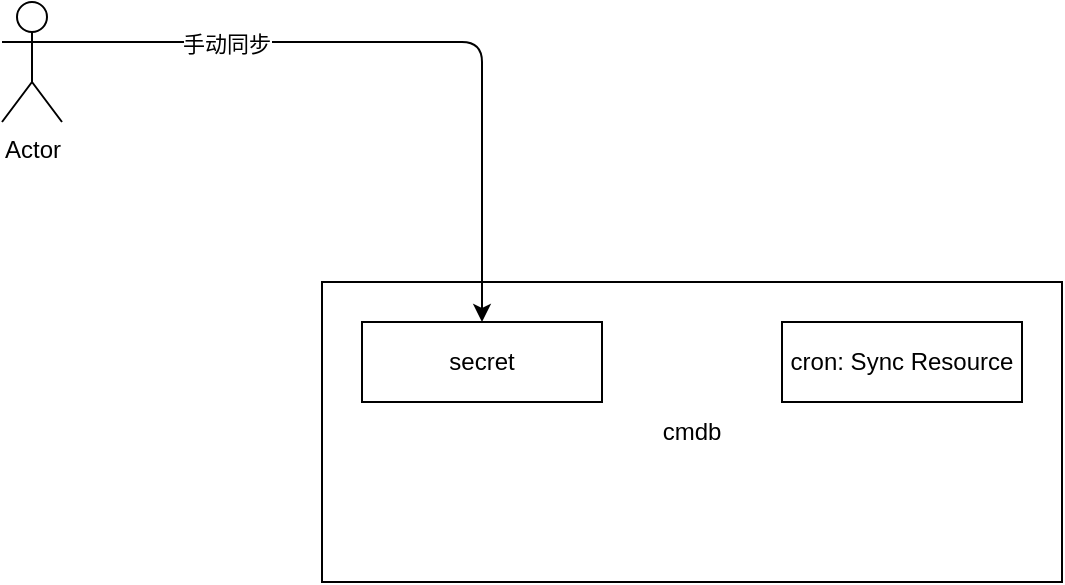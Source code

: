 <mxfile>
    <diagram id="jZ4EyrlW-sw_76Z-JisA" name="第 1 页">
        <mxGraphModel dx="1103" dy="539" grid="1" gridSize="10" guides="1" tooltips="1" connect="1" arrows="1" fold="1" page="1" pageScale="1" pageWidth="827" pageHeight="1169" math="0" shadow="0">
            <root>
                <mxCell id="0"/>
                <mxCell id="1" parent="0"/>
                <mxCell id="2" value="cmdb" style="rounded=0;whiteSpace=wrap;html=1;" vertex="1" parent="1">
                    <mxGeometry x="240" y="250" width="370" height="150" as="geometry"/>
                </mxCell>
                <mxCell id="3" value="secret" style="rounded=0;whiteSpace=wrap;html=1;" vertex="1" parent="1">
                    <mxGeometry x="260" y="270" width="120" height="40" as="geometry"/>
                </mxCell>
                <mxCell id="5" style="edgeStyle=orthogonalEdgeStyle;html=1;exitX=1;exitY=0.333;exitDx=0;exitDy=0;exitPerimeter=0;entryX=0.5;entryY=0;entryDx=0;entryDy=0;" edge="1" parent="1" source="4" target="3">
                    <mxGeometry relative="1" as="geometry"/>
                </mxCell>
                <mxCell id="6" value="手动同步" style="edgeLabel;html=1;align=center;verticalAlign=middle;resizable=0;points=[];" vertex="1" connectable="0" parent="5">
                    <mxGeometry x="-0.531" y="-1" relative="1" as="geometry">
                        <mxPoint as="offset"/>
                    </mxGeometry>
                </mxCell>
                <mxCell id="4" value="Actor" style="shape=umlActor;verticalLabelPosition=bottom;verticalAlign=top;html=1;outlineConnect=0;" vertex="1" parent="1">
                    <mxGeometry x="80" y="110" width="30" height="60" as="geometry"/>
                </mxCell>
                <mxCell id="7" value="cron: Sync Resource" style="rounded=0;whiteSpace=wrap;html=1;" vertex="1" parent="1">
                    <mxGeometry x="470" y="270" width="120" height="40" as="geometry"/>
                </mxCell>
            </root>
        </mxGraphModel>
    </diagram>
</mxfile>